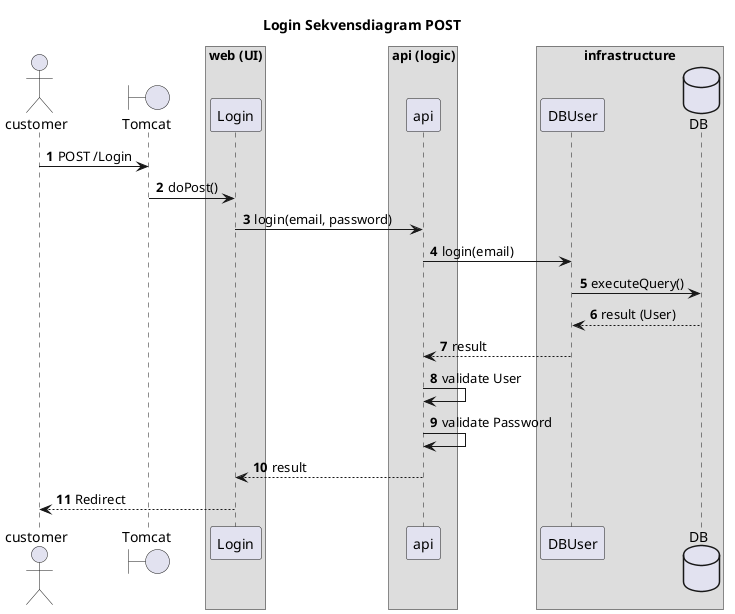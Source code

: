 @startuml

autonumber
Title Login Sekvensdiagram POST
actor customer

boundary Tomcat

customer -> Tomcat:POST /Login

box web (UI)
Tomcat -> Login: doPost()
end box



box api (logic)
Login -> api:login(email, password)
end box

'box domain (interface)
'api -> userServices:login(email)
'end box

box infrastructure
api -> DBUser:login(email)
database DB
DBUser -> DB:executeQuery()
end box





DB --> DBUser:result (User)
DBUser --> api:result
'DBUserServices --> userServices:result
'userServices --> api:result
api -> api: validate User
api -> api: validate Password
api --> Login: result
Login --> customer: Redirect




@enduml